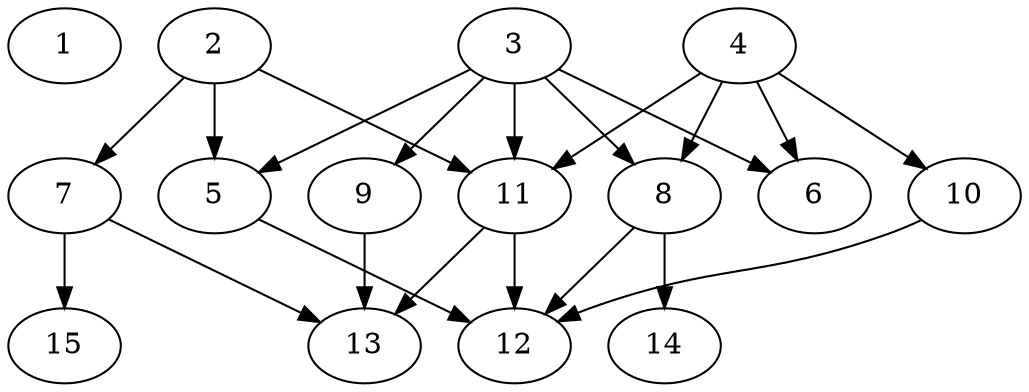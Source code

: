 // DAG automatically generated by daggen at Thu Oct  3 13:59:27 2019
// ./daggen --dot -n 15 --ccr 0.5 --fat 0.7 --regular 0.7 --density 0.7 --mindata 5242880 --maxdata 52428800 
digraph G {
  1 [size="92637184", alpha="0.04", expect_size="46318592"] 
  2 [size="104765440", alpha="0.10", expect_size="52382720"] 
  2 -> 5 [size ="52382720"]
  2 -> 7 [size ="52382720"]
  2 -> 11 [size ="52382720"]
  3 [size="87726080", alpha="0.12", expect_size="43863040"] 
  3 -> 5 [size ="43863040"]
  3 -> 6 [size ="43863040"]
  3 -> 8 [size ="43863040"]
  3 -> 9 [size ="43863040"]
  3 -> 11 [size ="43863040"]
  4 [size="42020864", alpha="0.09", expect_size="21010432"] 
  4 -> 6 [size ="21010432"]
  4 -> 8 [size ="21010432"]
  4 -> 10 [size ="21010432"]
  4 -> 11 [size ="21010432"]
  5 [size="14391296", alpha="0.19", expect_size="7195648"] 
  5 -> 12 [size ="7195648"]
  6 [size="97214464", alpha="0.13", expect_size="48607232"] 
  7 [size="89352192", alpha="0.17", expect_size="44676096"] 
  7 -> 13 [size ="44676096"]
  7 -> 15 [size ="44676096"]
  8 [size="44505088", alpha="0.10", expect_size="22252544"] 
  8 -> 12 [size ="22252544"]
  8 -> 14 [size ="22252544"]
  9 [size="14546944", alpha="0.17", expect_size="7273472"] 
  9 -> 13 [size ="7273472"]
  10 [size="52373504", alpha="0.16", expect_size="26186752"] 
  10 -> 12 [size ="26186752"]
  11 [size="92020736", alpha="0.07", expect_size="46010368"] 
  11 -> 12 [size ="46010368"]
  11 -> 13 [size ="46010368"]
  12 [size="15710208", alpha="0.02", expect_size="7855104"] 
  13 [size="62509056", alpha="0.20", expect_size="31254528"] 
  14 [size="27084800", alpha="0.06", expect_size="13542400"] 
  15 [size="71651328", alpha="0.02", expect_size="35825664"] 
}
